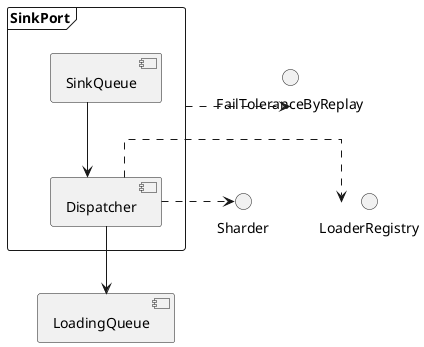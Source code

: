 @startuml
skinparam linetype ortho
skinparam fixCircleLabelOverlapping true

frame SinkPort {
    component SinkQueue
    component Dispatcher

    SinkQueue --> Dispatcher
}

interface FailToleranceByReplay
SinkPort .r.> FailToleranceByReplay

interface Sharder
Dispatcher .r.> Sharder

interface LoaderRegistry
Dispatcher .r.> LoaderRegistry

component LoadingQueue
Dispatcher --> LoadingQueue
@enduml